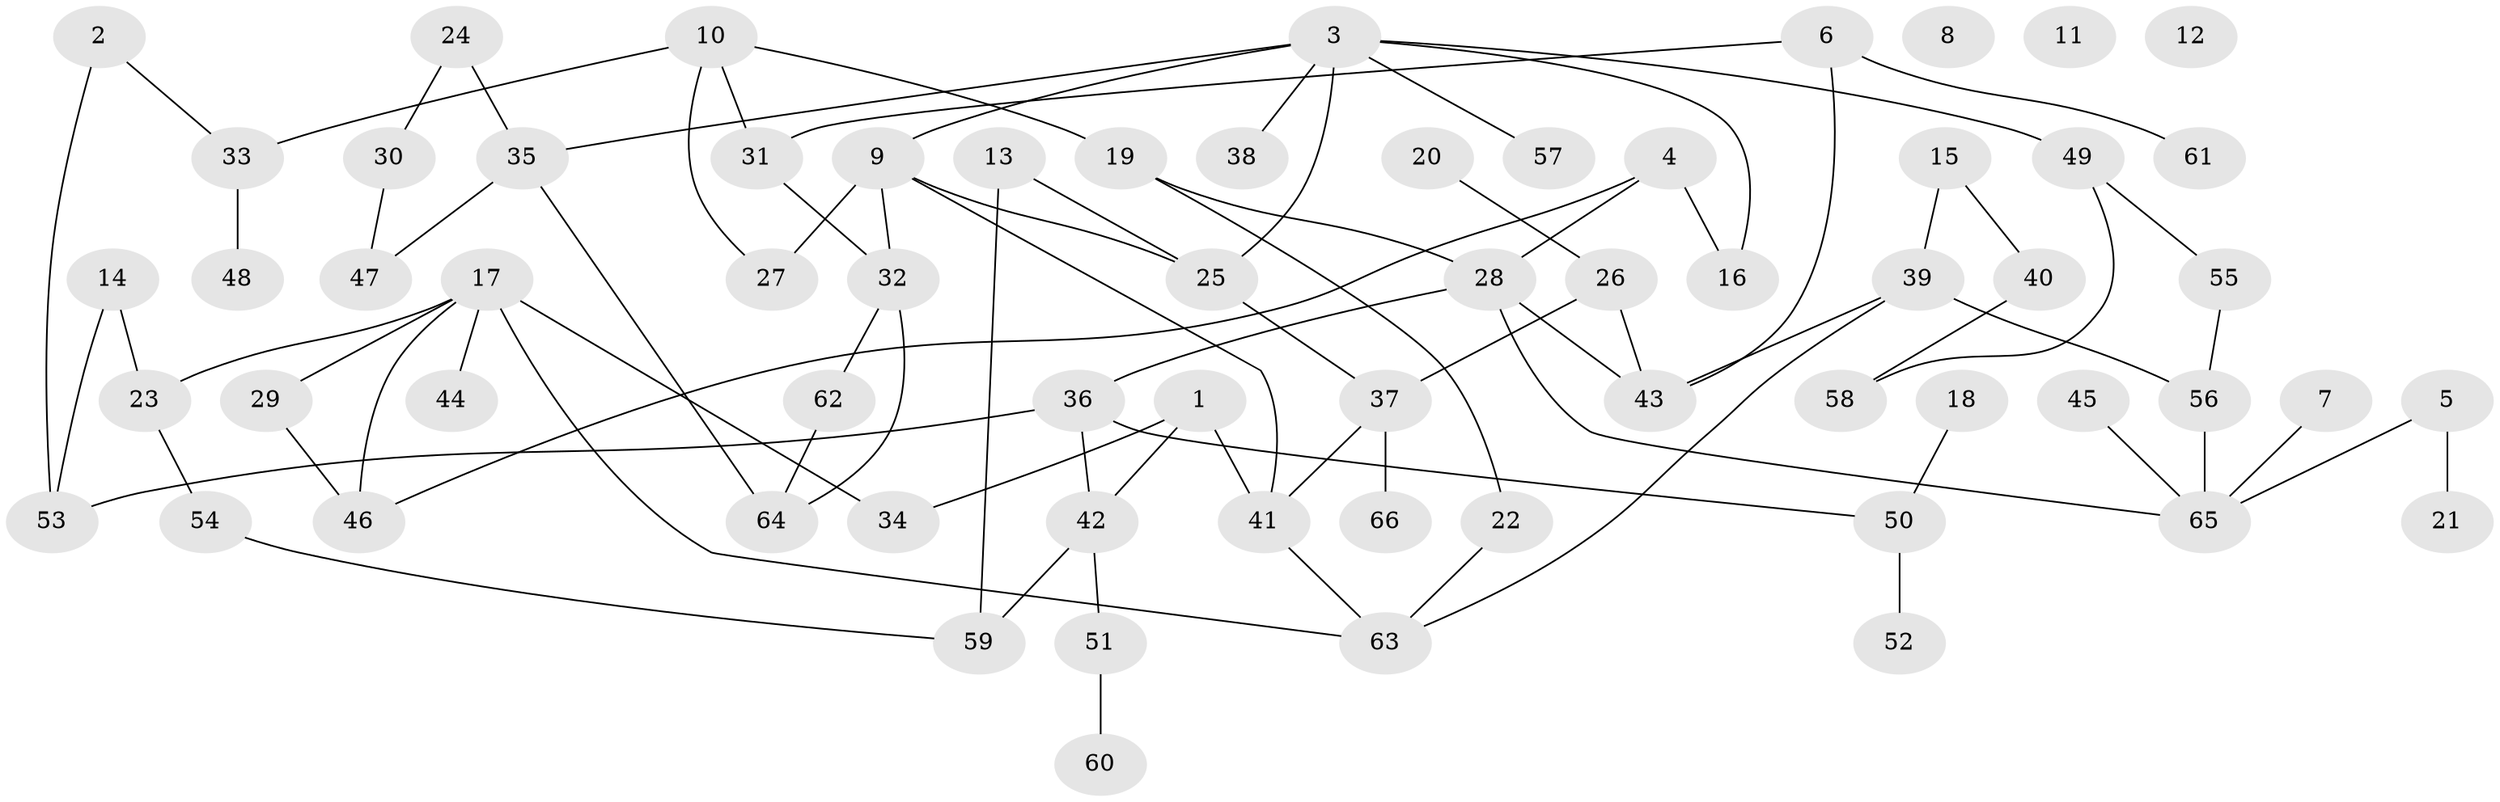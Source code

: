 // Generated by graph-tools (version 1.1) at 2025/40/03/09/25 04:40:40]
// undirected, 66 vertices, 84 edges
graph export_dot {
graph [start="1"]
  node [color=gray90,style=filled];
  1;
  2;
  3;
  4;
  5;
  6;
  7;
  8;
  9;
  10;
  11;
  12;
  13;
  14;
  15;
  16;
  17;
  18;
  19;
  20;
  21;
  22;
  23;
  24;
  25;
  26;
  27;
  28;
  29;
  30;
  31;
  32;
  33;
  34;
  35;
  36;
  37;
  38;
  39;
  40;
  41;
  42;
  43;
  44;
  45;
  46;
  47;
  48;
  49;
  50;
  51;
  52;
  53;
  54;
  55;
  56;
  57;
  58;
  59;
  60;
  61;
  62;
  63;
  64;
  65;
  66;
  1 -- 34;
  1 -- 41;
  1 -- 42;
  2 -- 33;
  2 -- 53;
  3 -- 9;
  3 -- 16;
  3 -- 25;
  3 -- 35;
  3 -- 38;
  3 -- 49;
  3 -- 57;
  4 -- 16;
  4 -- 28;
  4 -- 46;
  5 -- 21;
  5 -- 65;
  6 -- 31;
  6 -- 43;
  6 -- 61;
  7 -- 65;
  9 -- 25;
  9 -- 27;
  9 -- 32;
  9 -- 41;
  10 -- 19;
  10 -- 27;
  10 -- 31;
  10 -- 33;
  13 -- 25;
  13 -- 59;
  14 -- 23;
  14 -- 53;
  15 -- 39;
  15 -- 40;
  17 -- 23;
  17 -- 29;
  17 -- 34;
  17 -- 44;
  17 -- 46;
  17 -- 63;
  18 -- 50;
  19 -- 22;
  19 -- 28;
  20 -- 26;
  22 -- 63;
  23 -- 54;
  24 -- 30;
  24 -- 35;
  25 -- 37;
  26 -- 37;
  26 -- 43;
  28 -- 36;
  28 -- 43;
  28 -- 65;
  29 -- 46;
  30 -- 47;
  31 -- 32;
  32 -- 62;
  32 -- 64;
  33 -- 48;
  35 -- 47;
  35 -- 64;
  36 -- 42;
  36 -- 50;
  36 -- 53;
  37 -- 41;
  37 -- 66;
  39 -- 43;
  39 -- 56;
  39 -- 63;
  40 -- 58;
  41 -- 63;
  42 -- 51;
  42 -- 59;
  45 -- 65;
  49 -- 55;
  49 -- 58;
  50 -- 52;
  51 -- 60;
  54 -- 59;
  55 -- 56;
  56 -- 65;
  62 -- 64;
}
